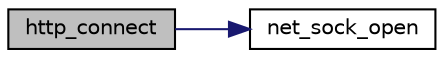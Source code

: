 digraph "http_connect"
{
 // LATEX_PDF_SIZE
  edge [fontname="Helvetica",fontsize="10",labelfontname="Helvetica",labelfontsize="10"];
  node [fontname="Helvetica",fontsize="10",shape=record];
  rankdir="LR";
  Node1 [label="http_connect",height=0.2,width=0.4,color="black", fillcolor="grey75", style="filled", fontcolor="black",tooltip="Open an HTTP session."];
  Node1 -> Node2 [color="midnightblue",fontsize="10",style="solid",fontname="Helvetica"];
  Node2 [label="net_sock_open",height=0.2,width=0.4,color="black", fillcolor="white", style="filled",URL="$net_8c.html#a718c8367997709dfda593aeda568f1f8",tooltip="Open a socket and connect to the destination.."];
}
